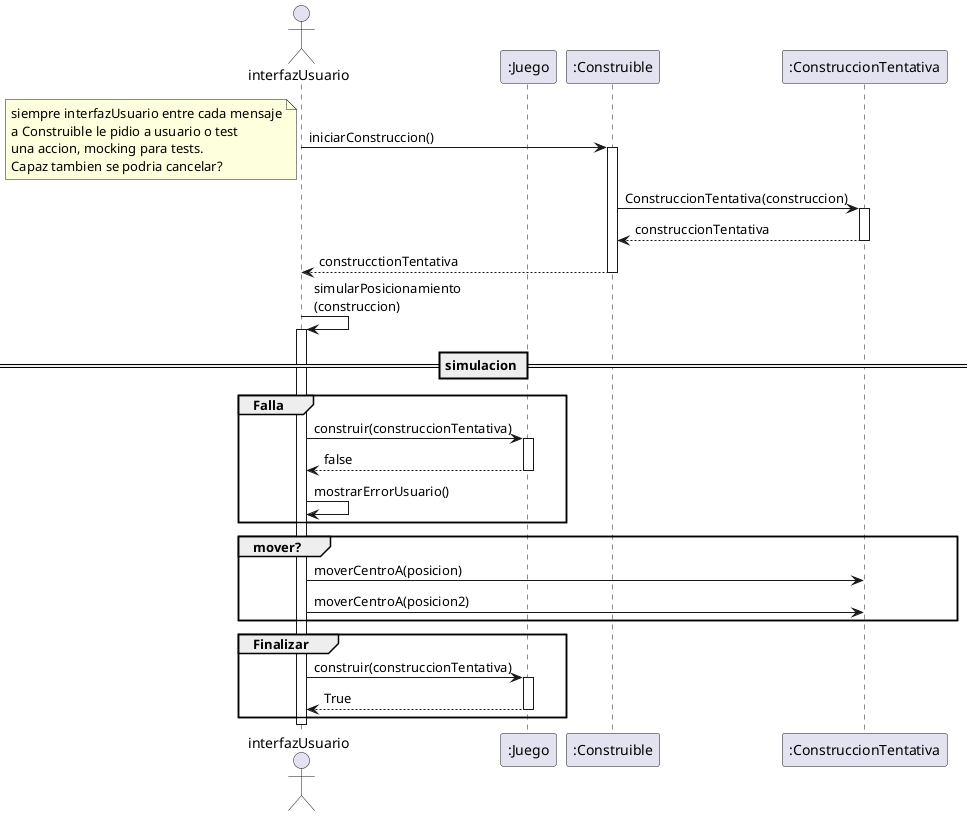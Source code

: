 @startuml

Actor interfazUsuario as ui

participant ":Juego" as controller
participant ":Construible" as Construible
participant ":ConstruccionTentativa" as placing




ui-> Construible: iniciarConstruccion()
activate Construible

note left
siempre interfazUsuario entre cada mensaje
a Construible le pidio a usuario o test
una accion, mocking para tests.
Capaz tambien se podria cancelar?
end note


Construible -> placing: ConstruccionTentativa(construccion)
activate placing
placing-->  Construible: construccionTentativa
deactivate placing

Construible--> ui:construcctionTentativa
deactivate Construible


ui->ui: simularPosicionamiento\n(construccion)
activate ui
== simulacion == 
group Falla


ui -> controller : construir(construccionTentativa)
activate controller
controller--> ui: false
deactivate controller

ui-> ui : mostrarErrorUsuario()
end group


group mover?
ui -> placing : moverCentroA(posicion)
ui -> placing : moverCentroA(posicion2)
end group

group Finalizar
ui -> controller : construir(construccionTentativa)
activate controller
controller--> ui: True
deactivate controller
end group


deactivate ui

@enduml